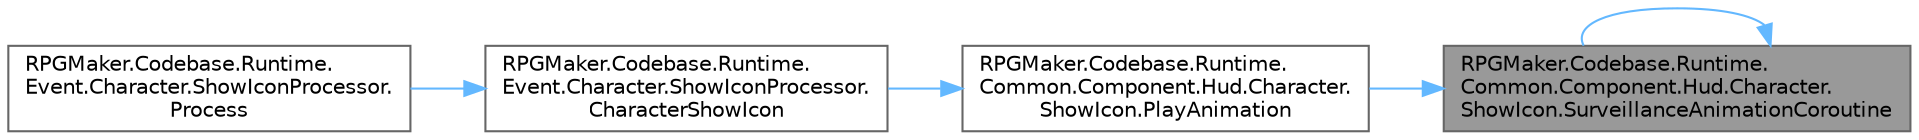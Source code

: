 digraph "RPGMaker.Codebase.Runtime.Common.Component.Hud.Character.ShowIcon.SurveillanceAnimationCoroutine"
{
 // LATEX_PDF_SIZE
  bgcolor="transparent";
  edge [fontname=Helvetica,fontsize=10,labelfontname=Helvetica,labelfontsize=10];
  node [fontname=Helvetica,fontsize=10,shape=box,height=0.2,width=0.4];
  rankdir="RL";
  Node1 [id="Node000001",label="RPGMaker.Codebase.Runtime.\lCommon.Component.Hud.Character.\lShowIcon.SurveillanceAnimationCoroutine",height=0.2,width=0.4,color="gray40", fillcolor="grey60", style="filled", fontcolor="black",tooltip="😁 監視アニメーション・コルーチン"];
  Node1 -> Node2 [id="edge1_Node000001_Node000002",dir="back",color="steelblue1",style="solid",tooltip=" "];
  Node2 [id="Node000002",label="RPGMaker.Codebase.Runtime.\lCommon.Component.Hud.Character.\lShowIcon.PlayAnimation",height=0.2,width=0.4,color="grey40", fillcolor="white", style="filled",URL="$d6/d08/class_r_p_g_maker_1_1_codebase_1_1_runtime_1_1_common_1_1_component_1_1_hud_1_1_character_1_1_show_icon.html#a5bfedf3acc7787685b6c323c893d820a",tooltip="😁 アニメーション再生"];
  Node2 -> Node3 [id="edge2_Node000002_Node000003",dir="back",color="steelblue1",style="solid",tooltip=" "];
  Node3 [id="Node000003",label="RPGMaker.Codebase.Runtime.\lEvent.Character.ShowIconProcessor.\lCharacterShowIcon",height=0.2,width=0.4,color="grey40", fillcolor="white", style="filled",URL="$da/d07/class_r_p_g_maker_1_1_codebase_1_1_runtime_1_1_event_1_1_character_1_1_show_icon_processor.html#a77b04394c5b788222fd3b9e247b291ed",tooltip="😁 キャラクター見せるアイコン"];
  Node3 -> Node4 [id="edge3_Node000003_Node000004",dir="back",color="steelblue1",style="solid",tooltip=" "];
  Node4 [id="Node000004",label="RPGMaker.Codebase.Runtime.\lEvent.Character.ShowIconProcessor.\lProcess",height=0.2,width=0.4,color="grey40", fillcolor="white", style="filled",URL="$da/d07/class_r_p_g_maker_1_1_codebase_1_1_runtime_1_1_event_1_1_character_1_1_show_icon_processor.html#aa463cc61714773a66fe3e96fb272390c",tooltip="😁 処理"];
  Node1 -> Node1 [id="edge4_Node000001_Node000001",dir="back",color="steelblue1",style="solid",tooltip=" "];
}
